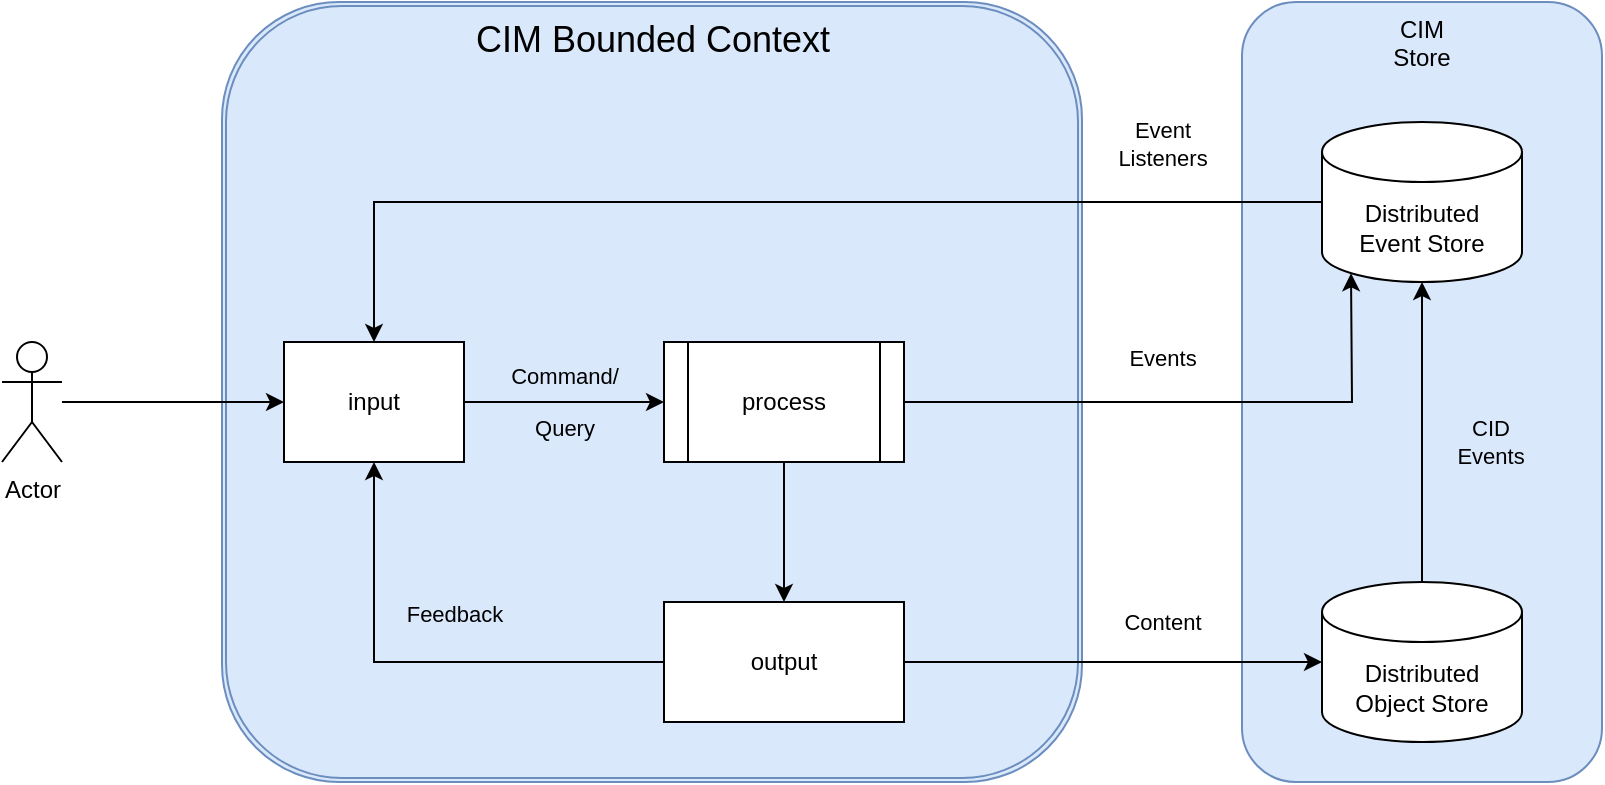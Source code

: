 <mxfile version="22.0.2" type="github">
  <diagram name="Page-1" id="GqbBi8rHdw0aZN-h9Eqn">
    <mxGraphModel dx="1422" dy="778" grid="1" gridSize="10" guides="1" tooltips="1" connect="1" arrows="1" fold="1" page="1" pageScale="1" pageWidth="850" pageHeight="1100" math="0" shadow="0">
      <root>
        <mxCell id="0" />
        <mxCell id="1" parent="0" />
        <mxCell id="C99Lwu9LBluDehWBAxG9-24" value="CIM &lt;br&gt;Store" style="rounded=1;whiteSpace=wrap;html=1;fillColor=#dae8fc;strokeColor=#6c8ebf;verticalAlign=top;" vertex="1" parent="1">
          <mxGeometry x="660" y="80" width="180" height="390" as="geometry" />
        </mxCell>
        <mxCell id="C99Lwu9LBluDehWBAxG9-16" value="CIM Bounded Context" style="shape=ext;double=1;rounded=1;html=1;spacingBottom=0;verticalAlign=top;labelBackgroundColor=none;labelBorderColor=none;fillColor=#dae8fc;strokeColor=#6c8ebf;gradientColor=none;glass=0;shadow=0;fontSize=18;" vertex="1" parent="1">
          <mxGeometry x="150" y="80" width="430" height="390" as="geometry" />
        </mxCell>
        <mxCell id="C99Lwu9LBluDehWBAxG9-9" style="edgeStyle=none;rounded=0;orthogonalLoop=1;jettySize=auto;html=1;exitX=0.5;exitY=0;exitDx=0;exitDy=0;exitPerimeter=0;" edge="1" parent="1" source="C99Lwu9LBluDehWBAxG9-1" target="C99Lwu9LBluDehWBAxG9-3">
          <mxGeometry relative="1" as="geometry">
            <mxPoint x="730" y="200" as="targetPoint" />
          </mxGeometry>
        </mxCell>
        <mxCell id="C99Lwu9LBluDehWBAxG9-10" value="CID&lt;br&gt;Events" style="edgeLabel;html=1;align=center;verticalAlign=middle;resizable=0;points=[];labelBackgroundColor=none;spacingLeft=48;" vertex="1" connectable="0" parent="C99Lwu9LBluDehWBAxG9-9">
          <mxGeometry x="-0.344" y="-2" relative="1" as="geometry">
            <mxPoint x="8" y="-21" as="offset" />
          </mxGeometry>
        </mxCell>
        <mxCell id="C99Lwu9LBluDehWBAxG9-1" value="&lt;div&gt;Distributed&lt;/div&gt;&lt;div&gt;Object Store&lt;/div&gt;" style="shape=cylinder3;whiteSpace=wrap;html=1;boundedLbl=1;backgroundOutline=1;size=15;" vertex="1" parent="1">
          <mxGeometry x="700" y="370" width="100" height="80" as="geometry" />
        </mxCell>
        <mxCell id="C99Lwu9LBluDehWBAxG9-17" style="edgeStyle=none;rounded=0;orthogonalLoop=1;jettySize=auto;html=1;exitX=0.5;exitY=1;exitDx=0;exitDy=0;entryX=0.5;entryY=0;entryDx=0;entryDy=0;" edge="1" parent="1" source="C99Lwu9LBluDehWBAxG9-2" target="C99Lwu9LBluDehWBAxG9-5">
          <mxGeometry relative="1" as="geometry" />
        </mxCell>
        <mxCell id="C99Lwu9LBluDehWBAxG9-2" value="process" style="shape=process;whiteSpace=wrap;html=1;backgroundOutline=1;" vertex="1" parent="1">
          <mxGeometry x="371" y="250" width="120" height="60" as="geometry" />
        </mxCell>
        <mxCell id="C99Lwu9LBluDehWBAxG9-12" style="edgeStyle=none;rounded=0;orthogonalLoop=1;jettySize=auto;html=1;exitX=0;exitY=0.5;exitDx=0;exitDy=0;exitPerimeter=0;entryX=0.5;entryY=0;entryDx=0;entryDy=0;" edge="1" parent="1" source="C99Lwu9LBluDehWBAxG9-3" target="C99Lwu9LBluDehWBAxG9-4">
          <mxGeometry relative="1" as="geometry">
            <Array as="points">
              <mxPoint x="650" y="180" />
              <mxPoint x="226" y="180" />
            </Array>
          </mxGeometry>
        </mxCell>
        <mxCell id="C99Lwu9LBluDehWBAxG9-13" value="Event&lt;br&gt;Listeners" style="edgeLabel;html=1;align=center;verticalAlign=middle;resizable=0;points=[];labelBackgroundColor=none;spacingTop=0;spacingBottom=18;noLabel=0;" vertex="1" connectable="0" parent="C99Lwu9LBluDehWBAxG9-12">
          <mxGeometry x="-0.124" y="-3" relative="1" as="geometry">
            <mxPoint x="158" y="-17" as="offset" />
          </mxGeometry>
        </mxCell>
        <mxCell id="C99Lwu9LBluDehWBAxG9-3" value="&lt;div&gt;Distributed&lt;/div&gt;&lt;div&gt;Event Store&lt;/div&gt;" style="shape=cylinder3;whiteSpace=wrap;html=1;boundedLbl=1;backgroundOutline=1;size=15;" vertex="1" parent="1">
          <mxGeometry x="700" y="140" width="100" height="80" as="geometry" />
        </mxCell>
        <mxCell id="C99Lwu9LBluDehWBAxG9-7" style="edgeStyle=none;rounded=0;orthogonalLoop=1;jettySize=auto;html=1;exitX=1;exitY=0.5;exitDx=0;exitDy=0;entryX=0;entryY=0.5;entryDx=0;entryDy=0;" edge="1" parent="1" source="C99Lwu9LBluDehWBAxG9-4" target="C99Lwu9LBluDehWBAxG9-2">
          <mxGeometry relative="1" as="geometry" />
        </mxCell>
        <mxCell id="C99Lwu9LBluDehWBAxG9-22" value="&lt;div&gt;Command/&lt;br&gt;&lt;br&gt;&lt;/div&gt;&lt;div&gt;Query&lt;/div&gt;" style="edgeLabel;html=1;align=center;verticalAlign=middle;resizable=0;points=[];labelBackgroundColor=none;" vertex="1" connectable="0" parent="C99Lwu9LBluDehWBAxG9-7">
          <mxGeometry x="-0.236" y="-2" relative="1" as="geometry">
            <mxPoint x="12" y="-2" as="offset" />
          </mxGeometry>
        </mxCell>
        <mxCell id="C99Lwu9LBluDehWBAxG9-4" value="input" style="rounded=0;whiteSpace=wrap;html=1;" vertex="1" parent="1">
          <mxGeometry x="181" y="250" width="90" height="60" as="geometry" />
        </mxCell>
        <mxCell id="C99Lwu9LBluDehWBAxG9-20" style="edgeStyle=none;rounded=0;orthogonalLoop=1;jettySize=auto;html=1;exitX=0;exitY=0.5;exitDx=0;exitDy=0;entryX=0.5;entryY=1;entryDx=0;entryDy=0;" edge="1" parent="1" source="C99Lwu9LBluDehWBAxG9-5" target="C99Lwu9LBluDehWBAxG9-4">
          <mxGeometry relative="1" as="geometry">
            <Array as="points">
              <mxPoint x="226" y="410" />
            </Array>
          </mxGeometry>
        </mxCell>
        <mxCell id="C99Lwu9LBluDehWBAxG9-21" value="&lt;div&gt;Feedback&lt;/div&gt;" style="edgeLabel;html=1;align=center;verticalAlign=middle;resizable=0;points=[];labelBackgroundColor=none;" vertex="1" connectable="0" parent="C99Lwu9LBluDehWBAxG9-20">
          <mxGeometry x="0.29" y="-1" relative="1" as="geometry">
            <mxPoint x="39" y="-11" as="offset" />
          </mxGeometry>
        </mxCell>
        <mxCell id="C99Lwu9LBluDehWBAxG9-5" value="output" style="rounded=0;whiteSpace=wrap;html=1;" vertex="1" parent="1">
          <mxGeometry x="371" y="380" width="120" height="60" as="geometry" />
        </mxCell>
        <mxCell id="C99Lwu9LBluDehWBAxG9-11" style="edgeStyle=none;rounded=0;orthogonalLoop=1;jettySize=auto;html=1;exitX=1;exitY=0.5;exitDx=0;exitDy=0;entryX=0;entryY=0.5;entryDx=0;entryDy=0;entryPerimeter=0;" edge="1" parent="1" source="C99Lwu9LBluDehWBAxG9-5" target="C99Lwu9LBluDehWBAxG9-1">
          <mxGeometry relative="1" as="geometry">
            <Array as="points">
              <mxPoint x="640" y="410" />
            </Array>
          </mxGeometry>
        </mxCell>
        <mxCell id="C99Lwu9LBluDehWBAxG9-23" value="&lt;div&gt;Content&lt;/div&gt;" style="edgeLabel;html=1;align=center;verticalAlign=middle;resizable=0;points=[];labelBackgroundColor=none;" vertex="1" connectable="0" parent="C99Lwu9LBluDehWBAxG9-11">
          <mxGeometry x="-0.291" y="-1" relative="1" as="geometry">
            <mxPoint x="55" y="-21" as="offset" />
          </mxGeometry>
        </mxCell>
        <mxCell id="C99Lwu9LBluDehWBAxG9-18" style="edgeStyle=none;rounded=0;orthogonalLoop=1;jettySize=auto;html=1;exitX=1;exitY=0.5;exitDx=0;exitDy=0;entryX=0.145;entryY=1;entryDx=0;entryDy=-4.35;entryPerimeter=0;" edge="1" parent="1" source="C99Lwu9LBluDehWBAxG9-2" target="C99Lwu9LBluDehWBAxG9-3">
          <mxGeometry relative="1" as="geometry">
            <Array as="points">
              <mxPoint x="715" y="280" />
            </Array>
          </mxGeometry>
        </mxCell>
        <mxCell id="C99Lwu9LBluDehWBAxG9-19" value="Events" style="edgeLabel;html=1;align=center;verticalAlign=middle;resizable=0;points=[];labelBackgroundColor=none;spacingBottom=24;" vertex="1" connectable="0" parent="C99Lwu9LBluDehWBAxG9-18">
          <mxGeometry x="-0.093" relative="1" as="geometry">
            <mxPoint x="-2" y="-10" as="offset" />
          </mxGeometry>
        </mxCell>
        <mxCell id="C99Lwu9LBluDehWBAxG9-26" style="edgeStyle=none;rounded=0;orthogonalLoop=1;jettySize=auto;html=1;exitX=0;exitY=0.5;exitDx=0;exitDy=0;" edge="1" parent="1" source="C99Lwu9LBluDehWBAxG9-16" target="C99Lwu9LBluDehWBAxG9-16">
          <mxGeometry relative="1" as="geometry" />
        </mxCell>
        <mxCell id="C99Lwu9LBluDehWBAxG9-28" style="edgeStyle=none;rounded=0;orthogonalLoop=1;jettySize=auto;html=1;entryX=0;entryY=0.5;entryDx=0;entryDy=0;" edge="1" parent="1" source="C99Lwu9LBluDehWBAxG9-27" target="C99Lwu9LBluDehWBAxG9-4">
          <mxGeometry relative="1" as="geometry">
            <mxPoint x="140" y="280" as="targetPoint" />
          </mxGeometry>
        </mxCell>
        <mxCell id="C99Lwu9LBluDehWBAxG9-27" value="Actor" style="shape=umlActor;verticalLabelPosition=bottom;verticalAlign=top;html=1;outlineConnect=0;" vertex="1" parent="1">
          <mxGeometry x="40" y="250" width="30" height="60" as="geometry" />
        </mxCell>
      </root>
    </mxGraphModel>
  </diagram>
</mxfile>
